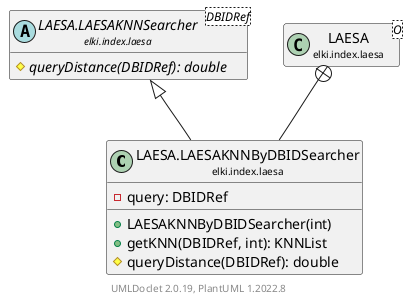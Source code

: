 @startuml
    remove .*\.(Instance|Par|Parameterizer|Factory)$
    set namespaceSeparator none
    hide empty fields
    hide empty methods

    class "<size:14>LAESA.LAESAKNNByDBIDSearcher\n<size:10>elki.index.laesa" as elki.index.laesa.LAESA.LAESAKNNByDBIDSearcher [[LAESA.LAESAKNNByDBIDSearcher.html]] {
        -query: DBIDRef
        +LAESAKNNByDBIDSearcher(int)
        +getKNN(DBIDRef, int): KNNList
        #queryDistance(DBIDRef): double
    }

    abstract class "<size:14>LAESA.LAESAKNNSearcher\n<size:10>elki.index.laesa" as elki.index.laesa.LAESA.LAESAKNNSearcher<DBIDRef> [[LAESA.LAESAKNNSearcher.html]] {
        {abstract} #queryDistance(DBIDRef): double
    }
    class "<size:14>LAESA\n<size:10>elki.index.laesa" as elki.index.laesa.LAESA<O> [[LAESA.html]]

    elki.index.laesa.LAESA.LAESAKNNSearcher <|-- elki.index.laesa.LAESA.LAESAKNNByDBIDSearcher
    elki.index.laesa.LAESA +-- elki.index.laesa.LAESA.LAESAKNNByDBIDSearcher

    center footer UMLDoclet 2.0.19, PlantUML 1.2022.8
@enduml

